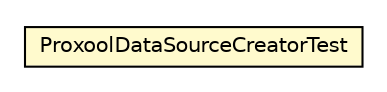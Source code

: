 #!/usr/local/bin/dot
#
# Class diagram 
# Generated by UMLGraph version R5_6_6-8-g8d7759 (http://www.umlgraph.org/)
#

digraph G {
	edge [fontname="Helvetica",fontsize=10,labelfontname="Helvetica",labelfontsize=10];
	node [fontname="Helvetica",fontsize=10,shape=plaintext];
	nodesep=0.25;
	ranksep=0.5;
	// org.dayatang.datasource4saas.dscreator.ProxoolDataSourceCreatorTest
	c39384 [label=<<table title="org.dayatang.datasource4saas.dscreator.ProxoolDataSourceCreatorTest" border="0" cellborder="1" cellspacing="0" cellpadding="2" port="p" bgcolor="lemonChiffon" href="./ProxoolDataSourceCreatorTest.html">
		<tr><td><table border="0" cellspacing="0" cellpadding="1">
<tr><td align="center" balign="center"> ProxoolDataSourceCreatorTest </td></tr>
		</table></td></tr>
		</table>>, URL="./ProxoolDataSourceCreatorTest.html", fontname="Helvetica", fontcolor="black", fontsize=10.0];
}

